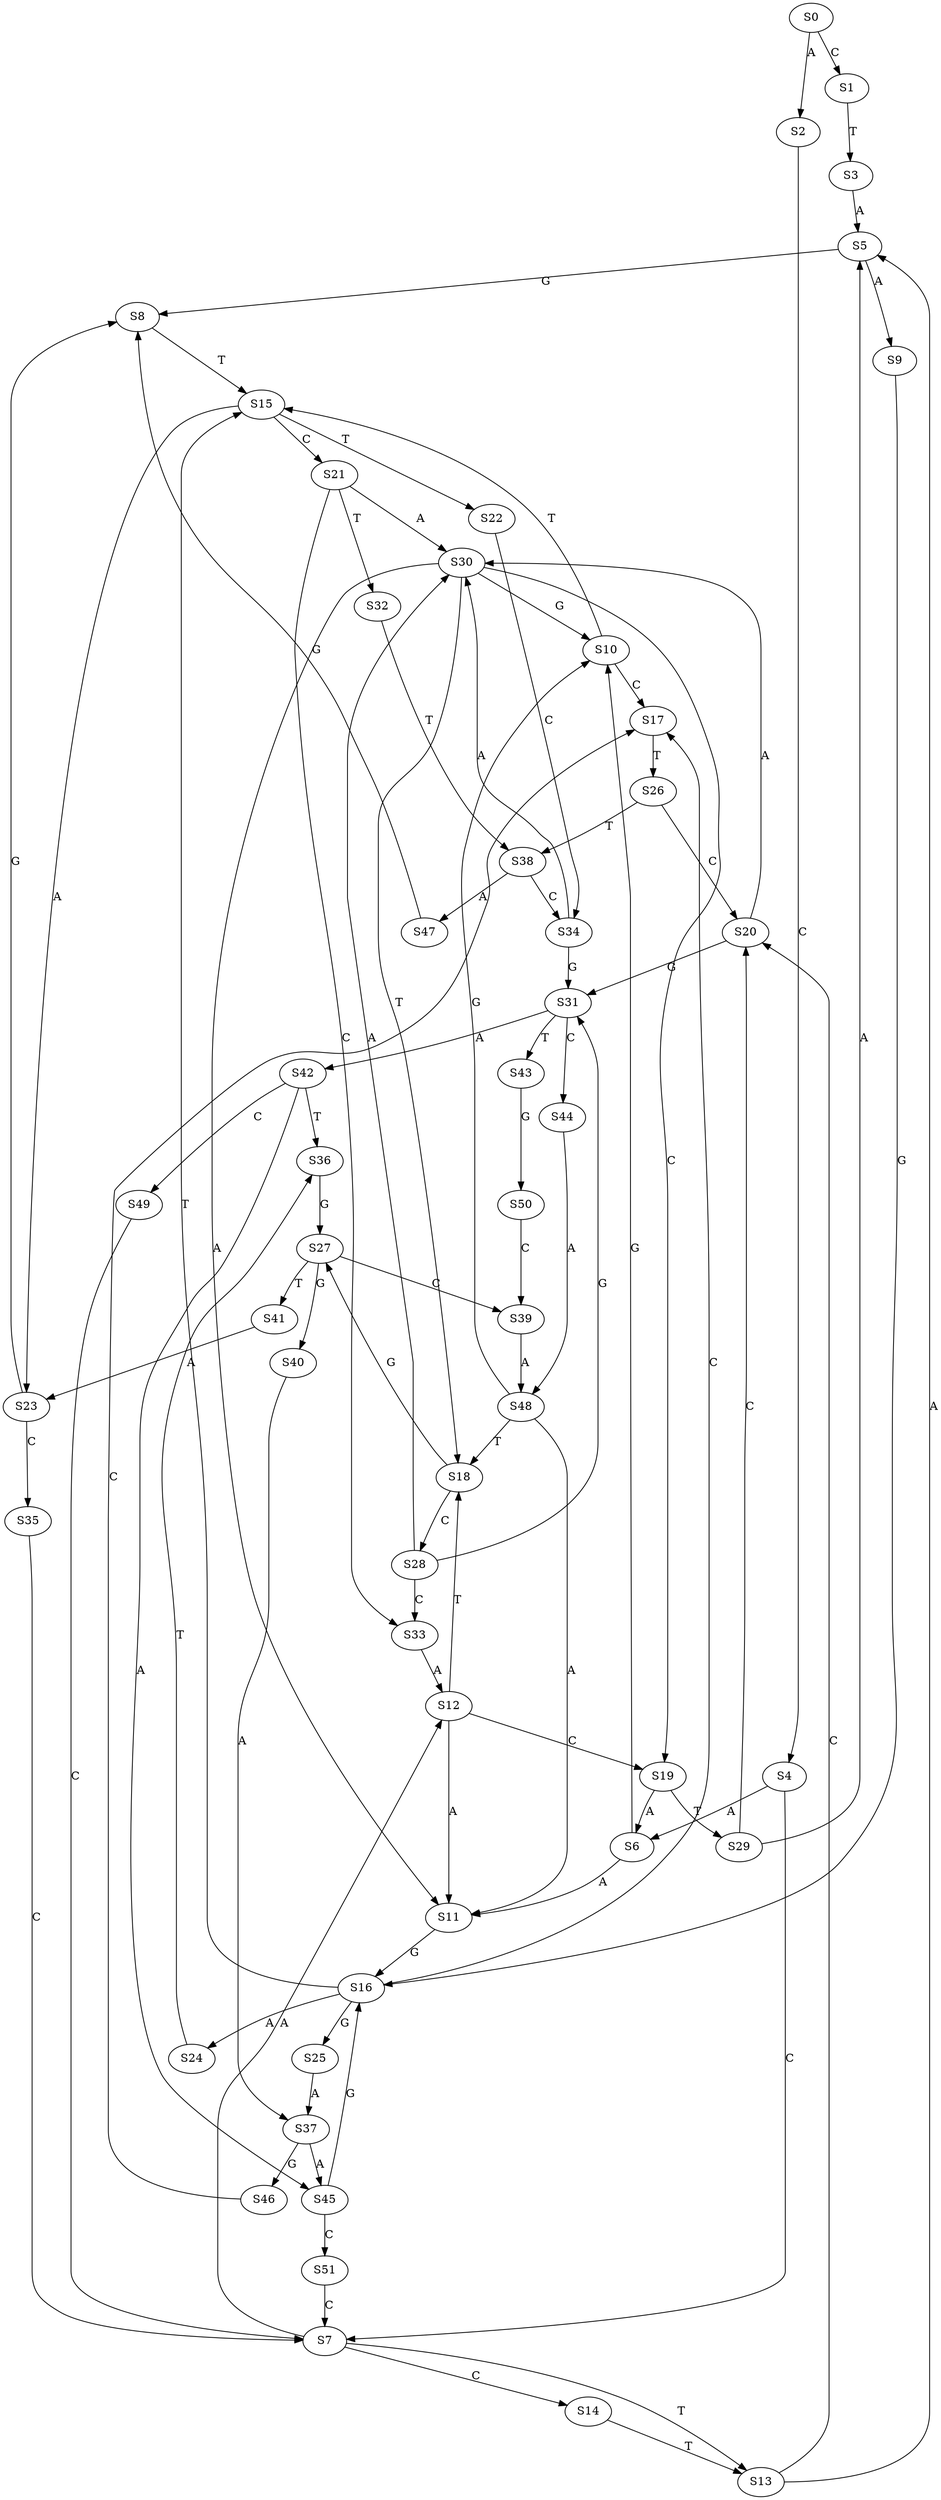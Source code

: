 strict digraph  {
	S0 -> S1 [ label = C ];
	S0 -> S2 [ label = A ];
	S1 -> S3 [ label = T ];
	S2 -> S4 [ label = C ];
	S3 -> S5 [ label = A ];
	S4 -> S6 [ label = A ];
	S4 -> S7 [ label = C ];
	S5 -> S8 [ label = G ];
	S5 -> S9 [ label = A ];
	S6 -> S10 [ label = G ];
	S6 -> S11 [ label = A ];
	S7 -> S12 [ label = A ];
	S7 -> S13 [ label = T ];
	S7 -> S14 [ label = C ];
	S8 -> S15 [ label = T ];
	S9 -> S16 [ label = G ];
	S10 -> S17 [ label = C ];
	S10 -> S15 [ label = T ];
	S11 -> S16 [ label = G ];
	S12 -> S11 [ label = A ];
	S12 -> S18 [ label = T ];
	S12 -> S19 [ label = C ];
	S13 -> S5 [ label = A ];
	S13 -> S20 [ label = C ];
	S14 -> S13 [ label = T ];
	S15 -> S21 [ label = C ];
	S15 -> S22 [ label = T ];
	S15 -> S23 [ label = A ];
	S16 -> S15 [ label = T ];
	S16 -> S24 [ label = A ];
	S16 -> S25 [ label = G ];
	S16 -> S17 [ label = C ];
	S17 -> S26 [ label = T ];
	S18 -> S27 [ label = G ];
	S18 -> S28 [ label = C ];
	S19 -> S29 [ label = T ];
	S19 -> S6 [ label = A ];
	S20 -> S30 [ label = A ];
	S20 -> S31 [ label = G ];
	S21 -> S30 [ label = A ];
	S21 -> S32 [ label = T ];
	S21 -> S33 [ label = C ];
	S22 -> S34 [ label = C ];
	S23 -> S8 [ label = G ];
	S23 -> S35 [ label = C ];
	S24 -> S36 [ label = T ];
	S25 -> S37 [ label = A ];
	S26 -> S38 [ label = T ];
	S26 -> S20 [ label = C ];
	S27 -> S39 [ label = C ];
	S27 -> S40 [ label = G ];
	S27 -> S41 [ label = T ];
	S28 -> S33 [ label = C ];
	S28 -> S31 [ label = G ];
	S28 -> S30 [ label = A ];
	S29 -> S5 [ label = A ];
	S29 -> S20 [ label = C ];
	S30 -> S18 [ label = T ];
	S30 -> S10 [ label = G ];
	S30 -> S11 [ label = A ];
	S30 -> S19 [ label = C ];
	S31 -> S42 [ label = A ];
	S31 -> S43 [ label = T ];
	S31 -> S44 [ label = C ];
	S32 -> S38 [ label = T ];
	S33 -> S12 [ label = A ];
	S34 -> S30 [ label = A ];
	S34 -> S31 [ label = G ];
	S35 -> S7 [ label = C ];
	S36 -> S27 [ label = G ];
	S37 -> S45 [ label = A ];
	S37 -> S46 [ label = G ];
	S38 -> S47 [ label = A ];
	S38 -> S34 [ label = C ];
	S39 -> S48 [ label = A ];
	S40 -> S37 [ label = A ];
	S41 -> S23 [ label = A ];
	S42 -> S45 [ label = A ];
	S42 -> S36 [ label = T ];
	S42 -> S49 [ label = C ];
	S43 -> S50 [ label = G ];
	S44 -> S48 [ label = A ];
	S45 -> S51 [ label = C ];
	S45 -> S16 [ label = G ];
	S46 -> S17 [ label = C ];
	S47 -> S8 [ label = G ];
	S48 -> S10 [ label = G ];
	S48 -> S18 [ label = T ];
	S48 -> S11 [ label = A ];
	S49 -> S7 [ label = C ];
	S50 -> S39 [ label = C ];
	S51 -> S7 [ label = C ];
}
